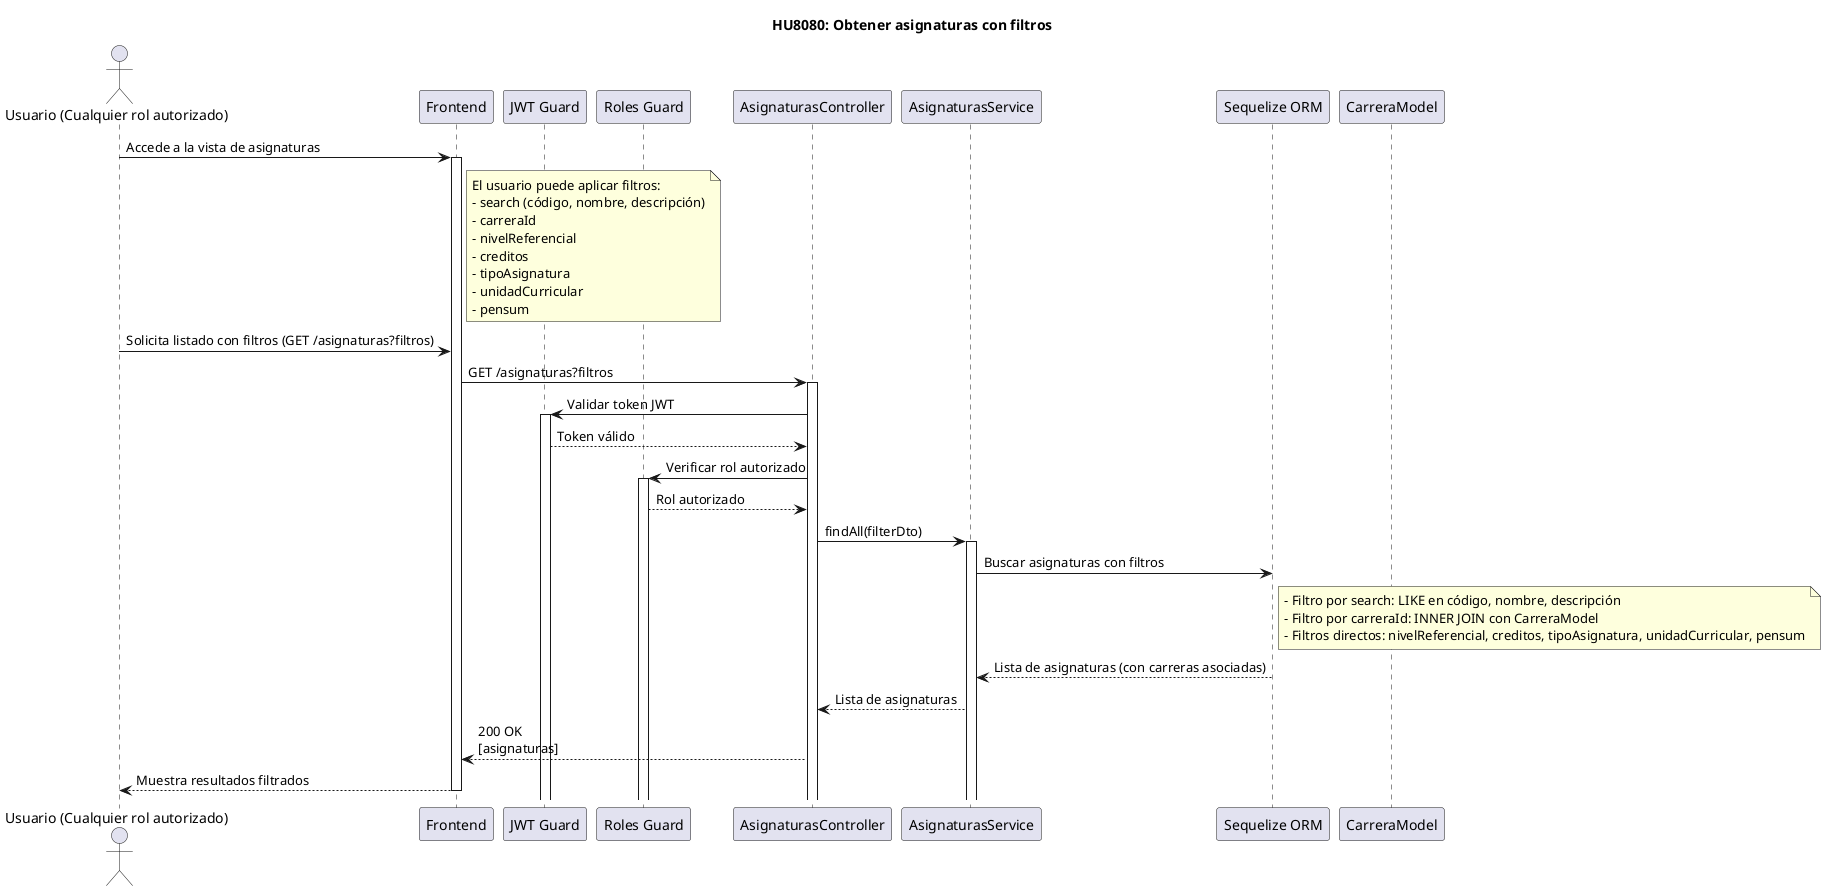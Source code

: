 @startuml HU8080 - Obtener Asignaturas con Filtros

title HU8080: Obtener asignaturas con filtros

actor "Usuario (Cualquier rol autorizado)" as User
participant "Frontend" as FE
participant "JWT Guard" as JWT
participant "Roles Guard" as RG
participant "AsignaturasController" as AC
participant "AsignaturasService" as AS
participant "Sequelize ORM" as ORM
participant "CarreraModel" as Carrera

User -> FE: Accede a la vista de asignaturas
activate FE
note right of FE
  El usuario puede aplicar filtros:
  - search (código, nombre, descripción)
  - carreraId
  - nivelReferencial
  - creditos
  - tipoAsignatura
  - unidadCurricular
  - pensum
end note

User -> FE: Solicita listado con filtros (GET /asignaturas?filtros)
FE -> AC: GET /asignaturas?filtros
activate AC

AC -> JWT: Validar token JWT
activate JWT
JWT --> AC: Token válido
AC -> RG: Verificar rol autorizado
activate RG
RG --> AC: Rol autorizado

AC -> AS: findAll(filterDto)
activate AS

AS -> ORM: Buscar asignaturas con filtros
note right of ORM
  - Filtro por search: LIKE en código, nombre, descripción
  - Filtro por carreraId: INNER JOIN con CarreraModel
  - Filtros directos: nivelReferencial, creditos, tipoAsignatura, unidadCurricular, pensum
end note

ORM --> AS: Lista de asignaturas (con carreras asociadas)
AS --> AC: Lista de asignaturas
AC --> FE: 200 OK\n[asignaturas]
FE --> User: Muestra resultados filtrados

deactivate FE
@enduml
